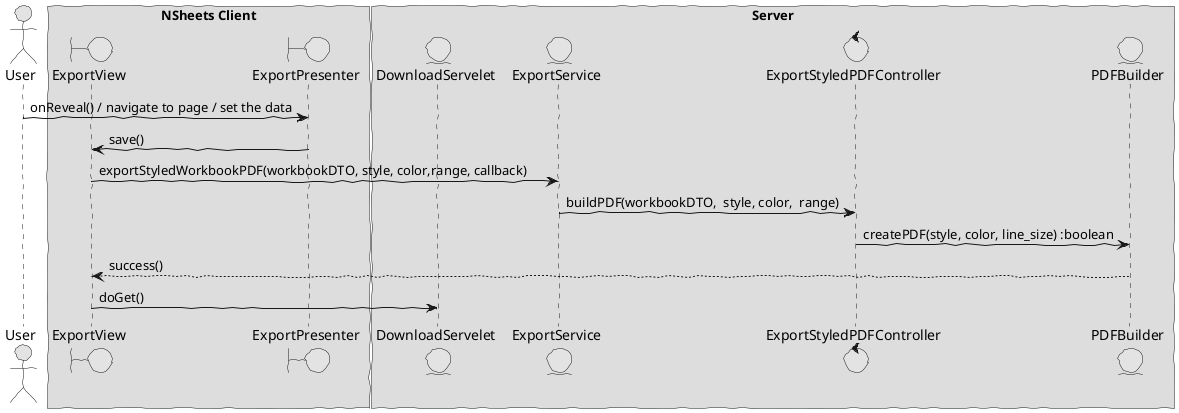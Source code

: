 @startuml  design1
skinparam handwritten true
skinparam monochrome true
skinparam packageStyle rect
skinparam defaultFontName FG Virgil
skinparam shadowing false

actor User
boundary ExportView
boundary ExportPresenter
entity DownloadServelet
control ExportStyledPDFController
entity ExportService
entity PDFBuilder

box "NSheets Client"
participant ExportView
participant ExportPresenter 
end box

box "Server"
participant DownloadServelet
participant ExportService
participant ExportStyledPDFController
participant PDFBuilder
end box


User -> ExportPresenter : onReveal() / navigate to page / set the data
ExportPresenter -> ExportView: save()
ExportView -> ExportService: exportStyledWorkbookPDF(workbookDTO, style, color,range, callback)
ExportService -> ExportStyledPDFController: buildPDF(workbookDTO,  style, color,  range)
ExportStyledPDFController -> PDFBuilder: createPDF(style, color, line_size) :boolean
PDFBuilder --> ExportView: success()
ExportView -> DownloadServelet: doGet()
@enduml